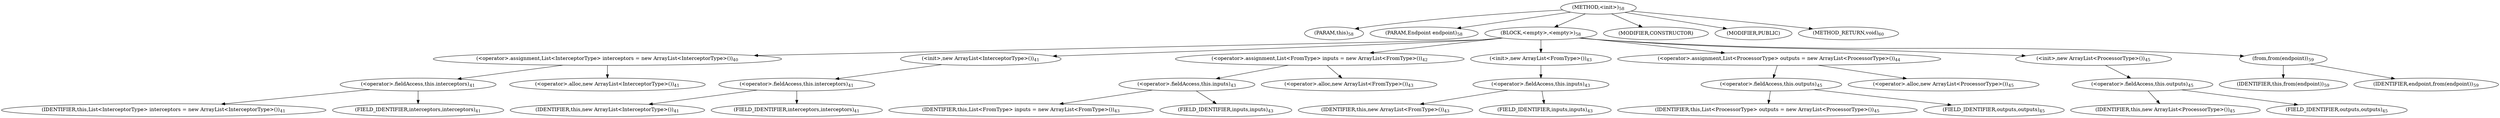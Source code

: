 digraph "&lt;init&gt;" {  
"150" [label = <(METHOD,&lt;init&gt;)<SUB>58</SUB>> ]
"6" [label = <(PARAM,this)<SUB>58</SUB>> ]
"151" [label = <(PARAM,Endpoint endpoint)<SUB>58</SUB>> ]
"152" [label = <(BLOCK,&lt;empty&gt;,&lt;empty&gt;)<SUB>58</SUB>> ]
"153" [label = <(&lt;operator&gt;.assignment,List&lt;InterceptorType&gt; interceptors = new ArrayList&lt;InterceptorType&gt;())<SUB>40</SUB>> ]
"154" [label = <(&lt;operator&gt;.fieldAccess,this.interceptors)<SUB>41</SUB>> ]
"155" [label = <(IDENTIFIER,this,List&lt;InterceptorType&gt; interceptors = new ArrayList&lt;InterceptorType&gt;())<SUB>41</SUB>> ]
"156" [label = <(FIELD_IDENTIFIER,interceptors,interceptors)<SUB>41</SUB>> ]
"157" [label = <(&lt;operator&gt;.alloc,new ArrayList&lt;InterceptorType&gt;())<SUB>41</SUB>> ]
"158" [label = <(&lt;init&gt;,new ArrayList&lt;InterceptorType&gt;())<SUB>41</SUB>> ]
"159" [label = <(&lt;operator&gt;.fieldAccess,this.interceptors)<SUB>41</SUB>> ]
"160" [label = <(IDENTIFIER,this,new ArrayList&lt;InterceptorType&gt;())<SUB>41</SUB>> ]
"161" [label = <(FIELD_IDENTIFIER,interceptors,interceptors)<SUB>41</SUB>> ]
"162" [label = <(&lt;operator&gt;.assignment,List&lt;FromType&gt; inputs = new ArrayList&lt;FromType&gt;())<SUB>42</SUB>> ]
"163" [label = <(&lt;operator&gt;.fieldAccess,this.inputs)<SUB>43</SUB>> ]
"164" [label = <(IDENTIFIER,this,List&lt;FromType&gt; inputs = new ArrayList&lt;FromType&gt;())<SUB>43</SUB>> ]
"165" [label = <(FIELD_IDENTIFIER,inputs,inputs)<SUB>43</SUB>> ]
"166" [label = <(&lt;operator&gt;.alloc,new ArrayList&lt;FromType&gt;())<SUB>43</SUB>> ]
"167" [label = <(&lt;init&gt;,new ArrayList&lt;FromType&gt;())<SUB>43</SUB>> ]
"168" [label = <(&lt;operator&gt;.fieldAccess,this.inputs)<SUB>43</SUB>> ]
"169" [label = <(IDENTIFIER,this,new ArrayList&lt;FromType&gt;())<SUB>43</SUB>> ]
"170" [label = <(FIELD_IDENTIFIER,inputs,inputs)<SUB>43</SUB>> ]
"171" [label = <(&lt;operator&gt;.assignment,List&lt;ProcessorType&gt; outputs = new ArrayList&lt;ProcessorType&gt;())<SUB>44</SUB>> ]
"172" [label = <(&lt;operator&gt;.fieldAccess,this.outputs)<SUB>45</SUB>> ]
"173" [label = <(IDENTIFIER,this,List&lt;ProcessorType&gt; outputs = new ArrayList&lt;ProcessorType&gt;())<SUB>45</SUB>> ]
"174" [label = <(FIELD_IDENTIFIER,outputs,outputs)<SUB>45</SUB>> ]
"175" [label = <(&lt;operator&gt;.alloc,new ArrayList&lt;ProcessorType&gt;())<SUB>45</SUB>> ]
"176" [label = <(&lt;init&gt;,new ArrayList&lt;ProcessorType&gt;())<SUB>45</SUB>> ]
"177" [label = <(&lt;operator&gt;.fieldAccess,this.outputs)<SUB>45</SUB>> ]
"178" [label = <(IDENTIFIER,this,new ArrayList&lt;ProcessorType&gt;())<SUB>45</SUB>> ]
"179" [label = <(FIELD_IDENTIFIER,outputs,outputs)<SUB>45</SUB>> ]
"180" [label = <(from,from(endpoint))<SUB>59</SUB>> ]
"5" [label = <(IDENTIFIER,this,from(endpoint))<SUB>59</SUB>> ]
"181" [label = <(IDENTIFIER,endpoint,from(endpoint))<SUB>59</SUB>> ]
"182" [label = <(MODIFIER,CONSTRUCTOR)> ]
"183" [label = <(MODIFIER,PUBLIC)> ]
"184" [label = <(METHOD_RETURN,void)<SUB>60</SUB>> ]
  "150" -> "6" 
  "150" -> "151" 
  "150" -> "152" 
  "150" -> "182" 
  "150" -> "183" 
  "150" -> "184" 
  "152" -> "153" 
  "152" -> "158" 
  "152" -> "162" 
  "152" -> "167" 
  "152" -> "171" 
  "152" -> "176" 
  "152" -> "180" 
  "153" -> "154" 
  "153" -> "157" 
  "154" -> "155" 
  "154" -> "156" 
  "158" -> "159" 
  "159" -> "160" 
  "159" -> "161" 
  "162" -> "163" 
  "162" -> "166" 
  "163" -> "164" 
  "163" -> "165" 
  "167" -> "168" 
  "168" -> "169" 
  "168" -> "170" 
  "171" -> "172" 
  "171" -> "175" 
  "172" -> "173" 
  "172" -> "174" 
  "176" -> "177" 
  "177" -> "178" 
  "177" -> "179" 
  "180" -> "5" 
  "180" -> "181" 
}
